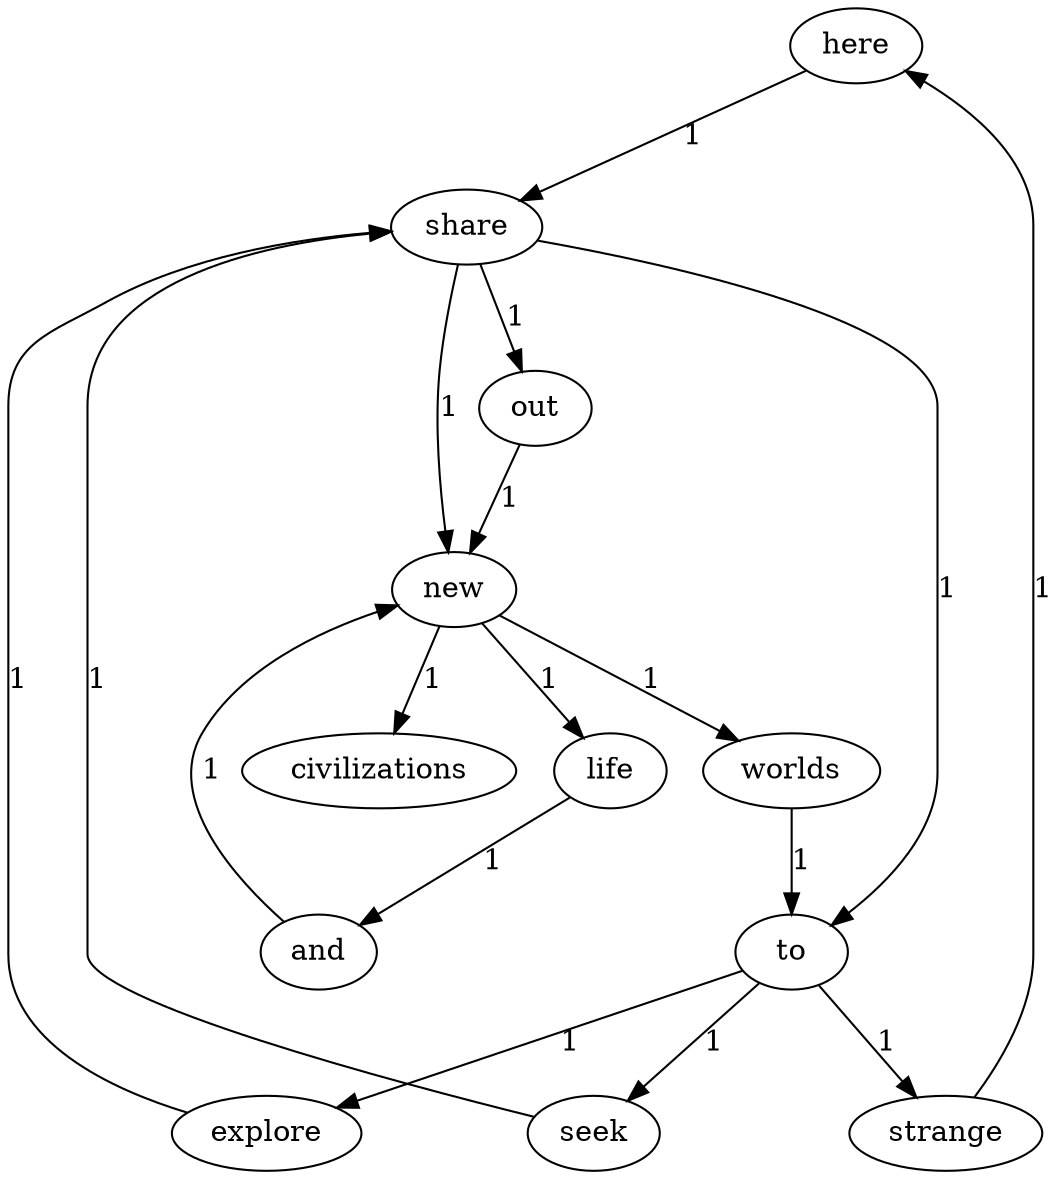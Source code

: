 digraph G {
    "here" -> "share" [label="1"];
    "new" -> "worlds" [label="1"];
    "new" -> "civilizations" [label="1"];
    "new" -> "life" [label="1"];
    "worlds" -> "to" [label="1"];
    "explore" -> "share" [label="1"];
    "and" -> "new" [label="1"];
    "share" -> "new" [label="1"];
    "share" -> "to" [label="1"];
    "share" -> "out" [label="1"];
    "to" -> "explore" [label="1"];
    "to" -> "seek" [label="1"];
    "to" -> "strange" [label="1"];
    "seek" -> "share" [label="1"];
    "strange" -> "here" [label="1"];
    "life" -> "and" [label="1"];
    "out" -> "new" [label="1"];
}
